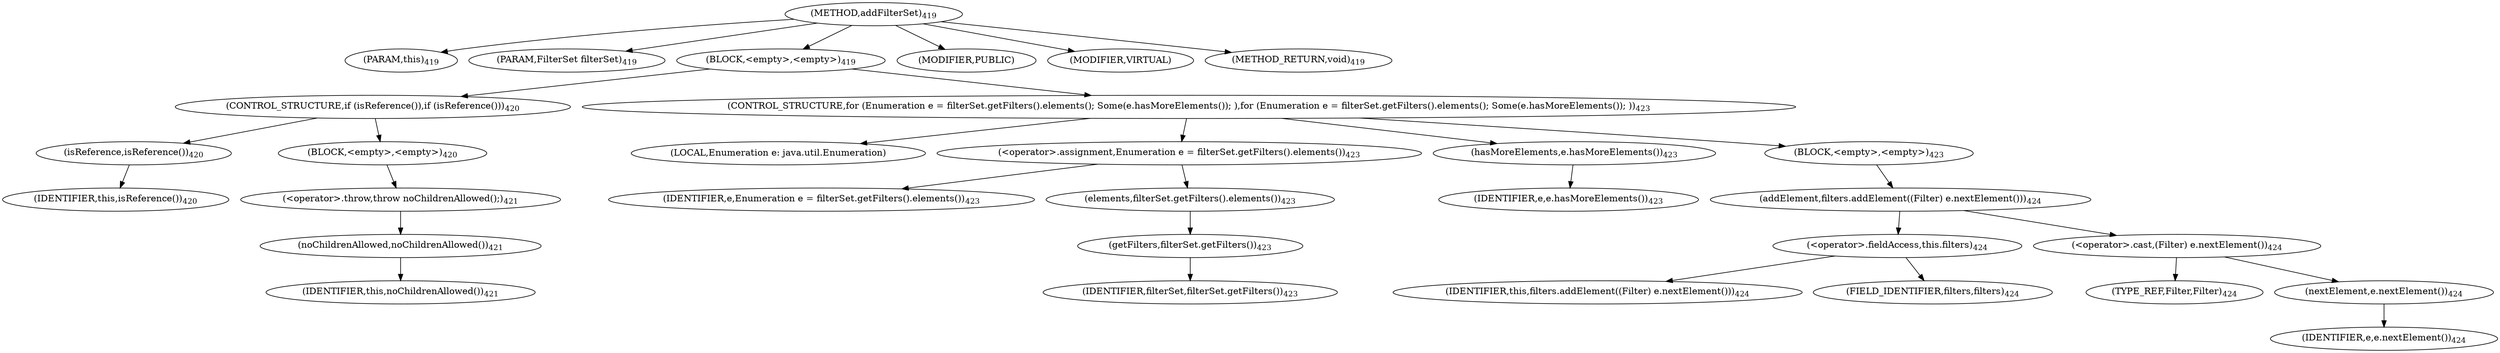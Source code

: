 digraph "addFilterSet" {  
"752" [label = <(METHOD,addFilterSet)<SUB>419</SUB>> ]
"98" [label = <(PARAM,this)<SUB>419</SUB>> ]
"753" [label = <(PARAM,FilterSet filterSet)<SUB>419</SUB>> ]
"754" [label = <(BLOCK,&lt;empty&gt;,&lt;empty&gt;)<SUB>419</SUB>> ]
"755" [label = <(CONTROL_STRUCTURE,if (isReference()),if (isReference()))<SUB>420</SUB>> ]
"756" [label = <(isReference,isReference())<SUB>420</SUB>> ]
"97" [label = <(IDENTIFIER,this,isReference())<SUB>420</SUB>> ]
"757" [label = <(BLOCK,&lt;empty&gt;,&lt;empty&gt;)<SUB>420</SUB>> ]
"758" [label = <(&lt;operator&gt;.throw,throw noChildrenAllowed();)<SUB>421</SUB>> ]
"759" [label = <(noChildrenAllowed,noChildrenAllowed())<SUB>421</SUB>> ]
"99" [label = <(IDENTIFIER,this,noChildrenAllowed())<SUB>421</SUB>> ]
"760" [label = <(CONTROL_STRUCTURE,for (Enumeration e = filterSet.getFilters().elements(); Some(e.hasMoreElements()); ),for (Enumeration e = filterSet.getFilters().elements(); Some(e.hasMoreElements()); ))<SUB>423</SUB>> ]
"761" [label = <(LOCAL,Enumeration e: java.util.Enumeration)> ]
"762" [label = <(&lt;operator&gt;.assignment,Enumeration e = filterSet.getFilters().elements())<SUB>423</SUB>> ]
"763" [label = <(IDENTIFIER,e,Enumeration e = filterSet.getFilters().elements())<SUB>423</SUB>> ]
"764" [label = <(elements,filterSet.getFilters().elements())<SUB>423</SUB>> ]
"765" [label = <(getFilters,filterSet.getFilters())<SUB>423</SUB>> ]
"766" [label = <(IDENTIFIER,filterSet,filterSet.getFilters())<SUB>423</SUB>> ]
"767" [label = <(hasMoreElements,e.hasMoreElements())<SUB>423</SUB>> ]
"768" [label = <(IDENTIFIER,e,e.hasMoreElements())<SUB>423</SUB>> ]
"769" [label = <(BLOCK,&lt;empty&gt;,&lt;empty&gt;)<SUB>423</SUB>> ]
"770" [label = <(addElement,filters.addElement((Filter) e.nextElement()))<SUB>424</SUB>> ]
"771" [label = <(&lt;operator&gt;.fieldAccess,this.filters)<SUB>424</SUB>> ]
"772" [label = <(IDENTIFIER,this,filters.addElement((Filter) e.nextElement()))<SUB>424</SUB>> ]
"773" [label = <(FIELD_IDENTIFIER,filters,filters)<SUB>424</SUB>> ]
"774" [label = <(&lt;operator&gt;.cast,(Filter) e.nextElement())<SUB>424</SUB>> ]
"775" [label = <(TYPE_REF,Filter,Filter)<SUB>424</SUB>> ]
"776" [label = <(nextElement,e.nextElement())<SUB>424</SUB>> ]
"777" [label = <(IDENTIFIER,e,e.nextElement())<SUB>424</SUB>> ]
"778" [label = <(MODIFIER,PUBLIC)> ]
"779" [label = <(MODIFIER,VIRTUAL)> ]
"780" [label = <(METHOD_RETURN,void)<SUB>419</SUB>> ]
  "752" -> "98" 
  "752" -> "753" 
  "752" -> "754" 
  "752" -> "778" 
  "752" -> "779" 
  "752" -> "780" 
  "754" -> "755" 
  "754" -> "760" 
  "755" -> "756" 
  "755" -> "757" 
  "756" -> "97" 
  "757" -> "758" 
  "758" -> "759" 
  "759" -> "99" 
  "760" -> "761" 
  "760" -> "762" 
  "760" -> "767" 
  "760" -> "769" 
  "762" -> "763" 
  "762" -> "764" 
  "764" -> "765" 
  "765" -> "766" 
  "767" -> "768" 
  "769" -> "770" 
  "770" -> "771" 
  "770" -> "774" 
  "771" -> "772" 
  "771" -> "773" 
  "774" -> "775" 
  "774" -> "776" 
  "776" -> "777" 
}
